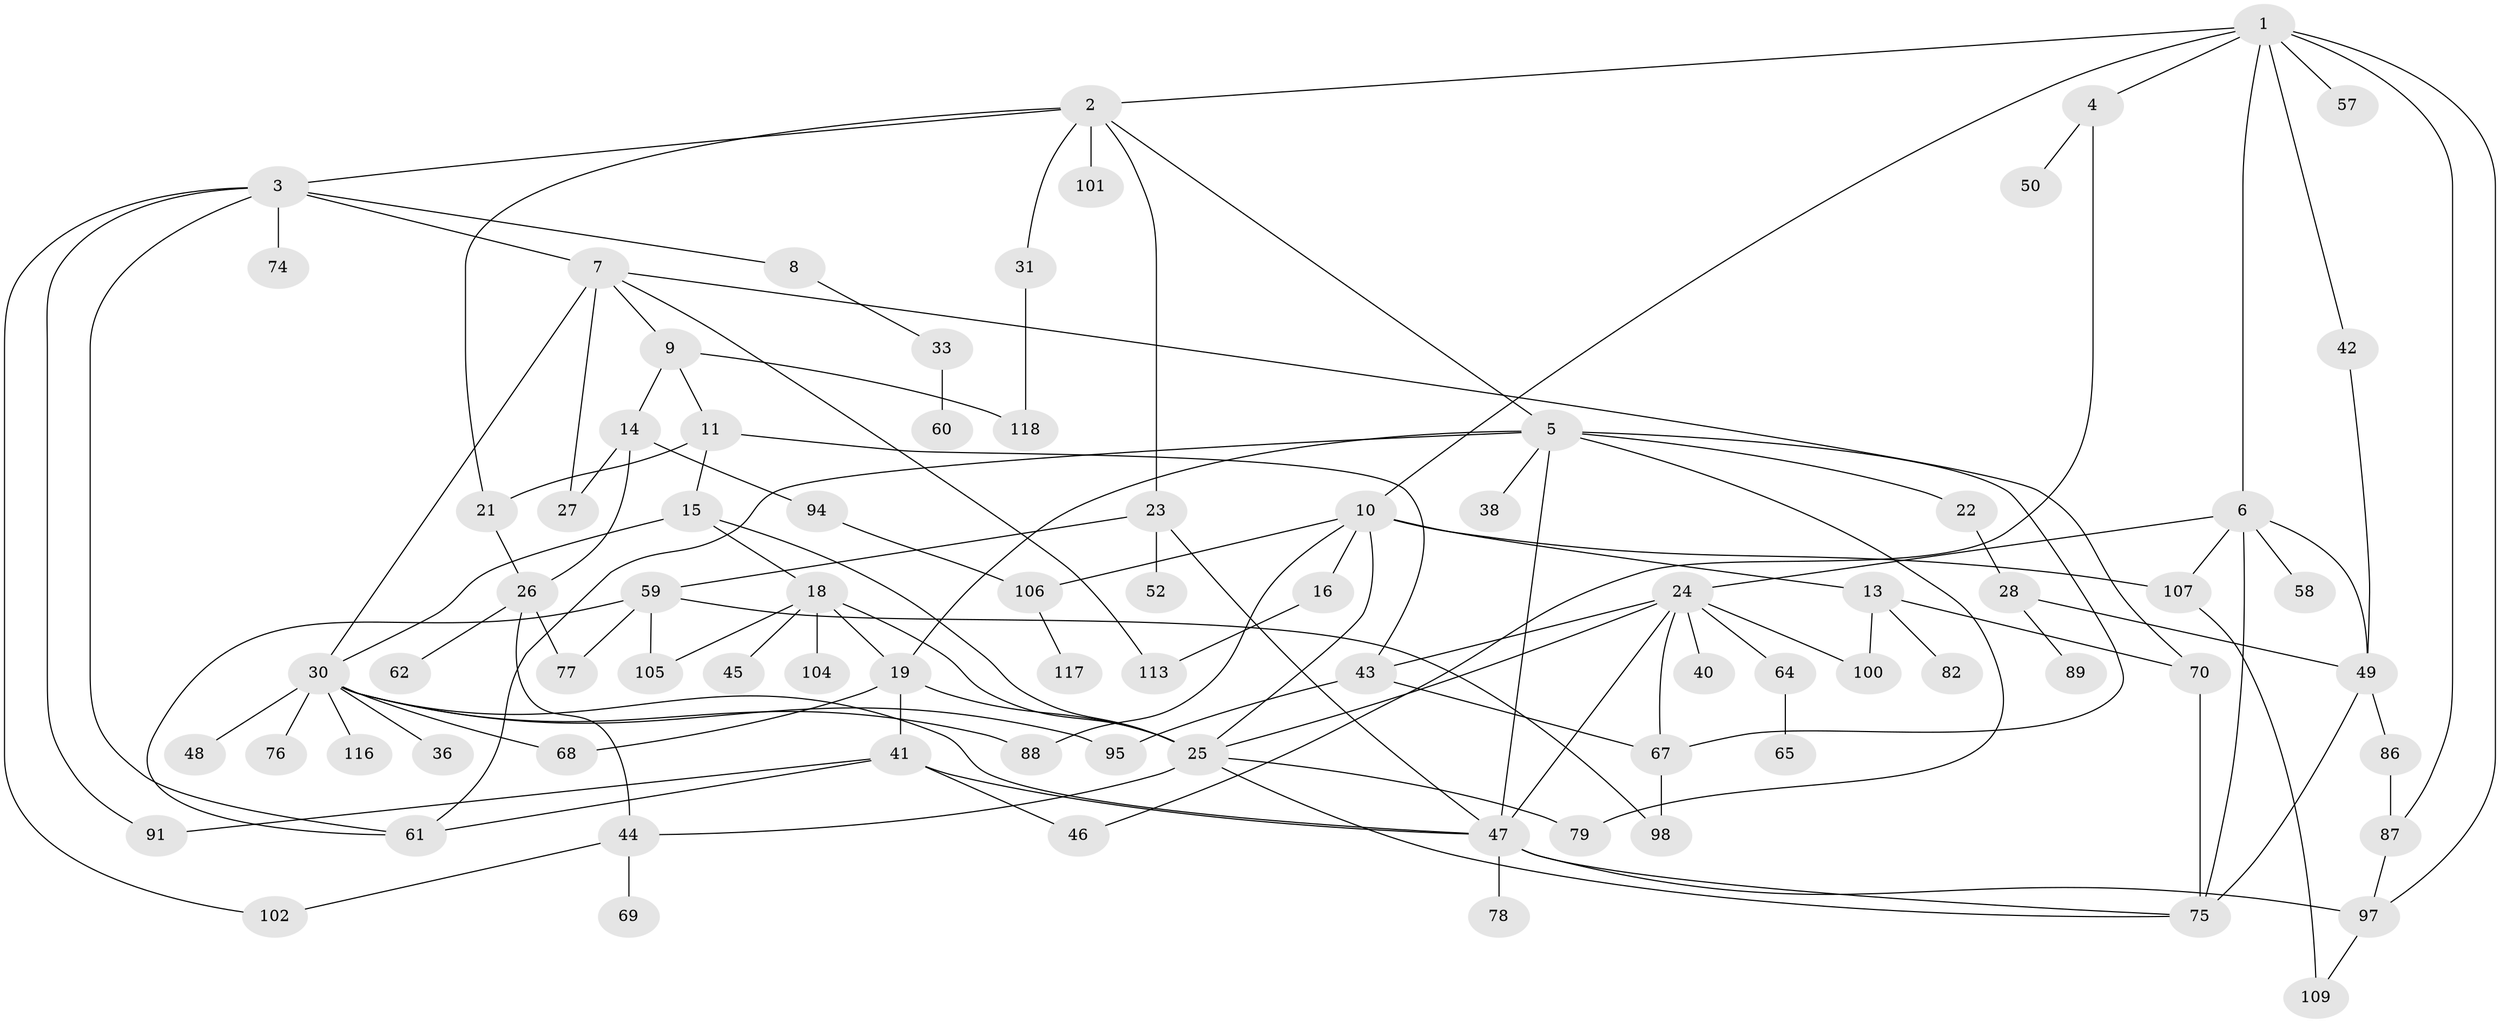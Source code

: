 // Generated by graph-tools (version 1.1) at 2025/51/02/27/25 19:51:39]
// undirected, 82 vertices, 127 edges
graph export_dot {
graph [start="1"]
  node [color=gray90,style=filled];
  1 [super="+83"];
  2 [super="+72"];
  3 [super="+53"];
  4 [super="+20"];
  5 [super="+37"];
  6 [super="+17"];
  7 [super="+55"];
  8;
  9 [super="+12"];
  10 [super="+96"];
  11 [super="+92"];
  13 [super="+54"];
  14 [super="+29"];
  15;
  16;
  18 [super="+93"];
  19 [super="+34"];
  21;
  22;
  23;
  24 [super="+63"];
  25 [super="+39"];
  26 [super="+35"];
  27;
  28 [super="+32"];
  30 [super="+84"];
  31 [super="+85"];
  33 [super="+56"];
  36;
  38;
  40;
  41 [super="+115"];
  42 [super="+108"];
  43;
  44 [super="+90"];
  45;
  46;
  47 [super="+51"];
  48;
  49 [super="+71"];
  50;
  52 [super="+73"];
  57;
  58;
  59 [super="+80"];
  60 [super="+103"];
  61;
  62;
  64;
  65 [super="+66"];
  67 [super="+81"];
  68 [super="+110"];
  69;
  70;
  74;
  75;
  76;
  77;
  78 [super="+114"];
  79 [super="+111"];
  82;
  86;
  87;
  88;
  89;
  91;
  94;
  95;
  97 [super="+99"];
  98;
  100;
  101;
  102;
  104;
  105;
  106;
  107 [super="+112"];
  109;
  113;
  116;
  117;
  118;
  1 -- 2;
  1 -- 4;
  1 -- 6;
  1 -- 10;
  1 -- 42;
  1 -- 57;
  1 -- 87;
  1 -- 97;
  2 -- 3;
  2 -- 5;
  2 -- 21;
  2 -- 23;
  2 -- 31;
  2 -- 101;
  3 -- 7;
  3 -- 8;
  3 -- 74;
  3 -- 102;
  3 -- 91;
  3 -- 61;
  4 -- 50;
  4 -- 46;
  5 -- 19;
  5 -- 22 [weight=2];
  5 -- 61;
  5 -- 47;
  5 -- 38;
  5 -- 79;
  5 -- 67;
  6 -- 107;
  6 -- 75;
  6 -- 24;
  6 -- 49;
  6 -- 58;
  7 -- 9;
  7 -- 27;
  7 -- 30;
  7 -- 70;
  7 -- 113;
  8 -- 33;
  9 -- 11;
  9 -- 118;
  9 -- 14;
  10 -- 13;
  10 -- 16;
  10 -- 88;
  10 -- 106;
  10 -- 25;
  10 -- 107;
  11 -- 15;
  11 -- 43;
  11 -- 21;
  13 -- 82;
  13 -- 100;
  13 -- 70;
  14 -- 94;
  14 -- 27;
  14 -- 26;
  15 -- 18;
  15 -- 30;
  15 -- 25;
  16 -- 113;
  18 -- 25;
  18 -- 45;
  18 -- 104;
  18 -- 105;
  18 -- 19 [weight=2];
  19 -- 41;
  19 -- 25;
  19 -- 68;
  21 -- 26;
  22 -- 28;
  23 -- 52;
  23 -- 59;
  23 -- 47;
  24 -- 40;
  24 -- 100;
  24 -- 43;
  24 -- 47;
  24 -- 67;
  24 -- 64;
  24 -- 25;
  25 -- 75;
  25 -- 44;
  25 -- 79;
  26 -- 44;
  26 -- 62;
  26 -- 77;
  28 -- 89;
  28 -- 49;
  30 -- 36;
  30 -- 48;
  30 -- 76;
  30 -- 116;
  30 -- 88;
  30 -- 95;
  30 -- 47;
  30 -- 68;
  31 -- 118;
  33 -- 60;
  41 -- 47;
  41 -- 91;
  41 -- 46;
  41 -- 61;
  42 -- 49;
  43 -- 95;
  43 -- 67;
  44 -- 69;
  44 -- 102;
  47 -- 78;
  47 -- 75;
  47 -- 97;
  49 -- 86;
  49 -- 75;
  59 -- 77;
  59 -- 105;
  59 -- 98;
  59 -- 61;
  64 -- 65;
  67 -- 98;
  70 -- 75;
  86 -- 87;
  87 -- 97;
  94 -- 106;
  97 -- 109;
  106 -- 117;
  107 -- 109;
}
